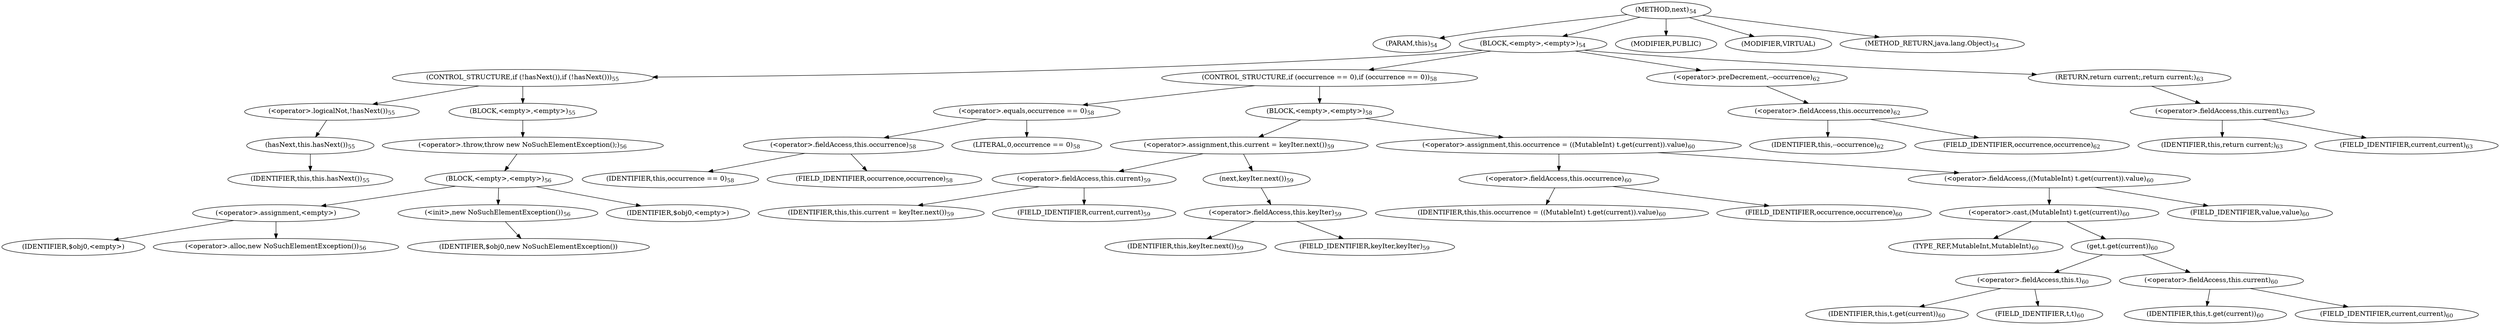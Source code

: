 digraph "next" {  
"117" [label = <(METHOD,next)<SUB>54</SUB>> ]
"18" [label = <(PARAM,this)<SUB>54</SUB>> ]
"118" [label = <(BLOCK,&lt;empty&gt;,&lt;empty&gt;)<SUB>54</SUB>> ]
"119" [label = <(CONTROL_STRUCTURE,if (!hasNext()),if (!hasNext()))<SUB>55</SUB>> ]
"120" [label = <(&lt;operator&gt;.logicalNot,!hasNext())<SUB>55</SUB>> ]
"121" [label = <(hasNext,this.hasNext())<SUB>55</SUB>> ]
"17" [label = <(IDENTIFIER,this,this.hasNext())<SUB>55</SUB>> ]
"122" [label = <(BLOCK,&lt;empty&gt;,&lt;empty&gt;)<SUB>55</SUB>> ]
"123" [label = <(&lt;operator&gt;.throw,throw new NoSuchElementException();)<SUB>56</SUB>> ]
"124" [label = <(BLOCK,&lt;empty&gt;,&lt;empty&gt;)<SUB>56</SUB>> ]
"125" [label = <(&lt;operator&gt;.assignment,&lt;empty&gt;)> ]
"126" [label = <(IDENTIFIER,$obj0,&lt;empty&gt;)> ]
"127" [label = <(&lt;operator&gt;.alloc,new NoSuchElementException())<SUB>56</SUB>> ]
"128" [label = <(&lt;init&gt;,new NoSuchElementException())<SUB>56</SUB>> ]
"129" [label = <(IDENTIFIER,$obj0,new NoSuchElementException())> ]
"130" [label = <(IDENTIFIER,$obj0,&lt;empty&gt;)> ]
"131" [label = <(CONTROL_STRUCTURE,if (occurrence == 0),if (occurrence == 0))<SUB>58</SUB>> ]
"132" [label = <(&lt;operator&gt;.equals,occurrence == 0)<SUB>58</SUB>> ]
"133" [label = <(&lt;operator&gt;.fieldAccess,this.occurrence)<SUB>58</SUB>> ]
"134" [label = <(IDENTIFIER,this,occurrence == 0)<SUB>58</SUB>> ]
"135" [label = <(FIELD_IDENTIFIER,occurrence,occurrence)<SUB>58</SUB>> ]
"136" [label = <(LITERAL,0,occurrence == 0)<SUB>58</SUB>> ]
"137" [label = <(BLOCK,&lt;empty&gt;,&lt;empty&gt;)<SUB>58</SUB>> ]
"138" [label = <(&lt;operator&gt;.assignment,this.current = keyIter.next())<SUB>59</SUB>> ]
"139" [label = <(&lt;operator&gt;.fieldAccess,this.current)<SUB>59</SUB>> ]
"140" [label = <(IDENTIFIER,this,this.current = keyIter.next())<SUB>59</SUB>> ]
"141" [label = <(FIELD_IDENTIFIER,current,current)<SUB>59</SUB>> ]
"142" [label = <(next,keyIter.next())<SUB>59</SUB>> ]
"143" [label = <(&lt;operator&gt;.fieldAccess,this.keyIter)<SUB>59</SUB>> ]
"144" [label = <(IDENTIFIER,this,keyIter.next())<SUB>59</SUB>> ]
"145" [label = <(FIELD_IDENTIFIER,keyIter,keyIter)<SUB>59</SUB>> ]
"146" [label = <(&lt;operator&gt;.assignment,this.occurrence = ((MutableInt) t.get(current)).value)<SUB>60</SUB>> ]
"147" [label = <(&lt;operator&gt;.fieldAccess,this.occurrence)<SUB>60</SUB>> ]
"148" [label = <(IDENTIFIER,this,this.occurrence = ((MutableInt) t.get(current)).value)<SUB>60</SUB>> ]
"149" [label = <(FIELD_IDENTIFIER,occurrence,occurrence)<SUB>60</SUB>> ]
"150" [label = <(&lt;operator&gt;.fieldAccess,((MutableInt) t.get(current)).value)<SUB>60</SUB>> ]
"151" [label = <(&lt;operator&gt;.cast,(MutableInt) t.get(current))<SUB>60</SUB>> ]
"152" [label = <(TYPE_REF,MutableInt,MutableInt)<SUB>60</SUB>> ]
"153" [label = <(get,t.get(current))<SUB>60</SUB>> ]
"154" [label = <(&lt;operator&gt;.fieldAccess,this.t)<SUB>60</SUB>> ]
"155" [label = <(IDENTIFIER,this,t.get(current))<SUB>60</SUB>> ]
"156" [label = <(FIELD_IDENTIFIER,t,t)<SUB>60</SUB>> ]
"157" [label = <(&lt;operator&gt;.fieldAccess,this.current)<SUB>60</SUB>> ]
"158" [label = <(IDENTIFIER,this,t.get(current))<SUB>60</SUB>> ]
"159" [label = <(FIELD_IDENTIFIER,current,current)<SUB>60</SUB>> ]
"160" [label = <(FIELD_IDENTIFIER,value,value)<SUB>60</SUB>> ]
"161" [label = <(&lt;operator&gt;.preDecrement,--occurrence)<SUB>62</SUB>> ]
"162" [label = <(&lt;operator&gt;.fieldAccess,this.occurrence)<SUB>62</SUB>> ]
"163" [label = <(IDENTIFIER,this,--occurrence)<SUB>62</SUB>> ]
"164" [label = <(FIELD_IDENTIFIER,occurrence,occurrence)<SUB>62</SUB>> ]
"165" [label = <(RETURN,return current;,return current;)<SUB>63</SUB>> ]
"166" [label = <(&lt;operator&gt;.fieldAccess,this.current)<SUB>63</SUB>> ]
"167" [label = <(IDENTIFIER,this,return current;)<SUB>63</SUB>> ]
"168" [label = <(FIELD_IDENTIFIER,current,current)<SUB>63</SUB>> ]
"169" [label = <(MODIFIER,PUBLIC)> ]
"170" [label = <(MODIFIER,VIRTUAL)> ]
"171" [label = <(METHOD_RETURN,java.lang.Object)<SUB>54</SUB>> ]
  "117" -> "18" 
  "117" -> "118" 
  "117" -> "169" 
  "117" -> "170" 
  "117" -> "171" 
  "118" -> "119" 
  "118" -> "131" 
  "118" -> "161" 
  "118" -> "165" 
  "119" -> "120" 
  "119" -> "122" 
  "120" -> "121" 
  "121" -> "17" 
  "122" -> "123" 
  "123" -> "124" 
  "124" -> "125" 
  "124" -> "128" 
  "124" -> "130" 
  "125" -> "126" 
  "125" -> "127" 
  "128" -> "129" 
  "131" -> "132" 
  "131" -> "137" 
  "132" -> "133" 
  "132" -> "136" 
  "133" -> "134" 
  "133" -> "135" 
  "137" -> "138" 
  "137" -> "146" 
  "138" -> "139" 
  "138" -> "142" 
  "139" -> "140" 
  "139" -> "141" 
  "142" -> "143" 
  "143" -> "144" 
  "143" -> "145" 
  "146" -> "147" 
  "146" -> "150" 
  "147" -> "148" 
  "147" -> "149" 
  "150" -> "151" 
  "150" -> "160" 
  "151" -> "152" 
  "151" -> "153" 
  "153" -> "154" 
  "153" -> "157" 
  "154" -> "155" 
  "154" -> "156" 
  "157" -> "158" 
  "157" -> "159" 
  "161" -> "162" 
  "162" -> "163" 
  "162" -> "164" 
  "165" -> "166" 
  "166" -> "167" 
  "166" -> "168" 
}
